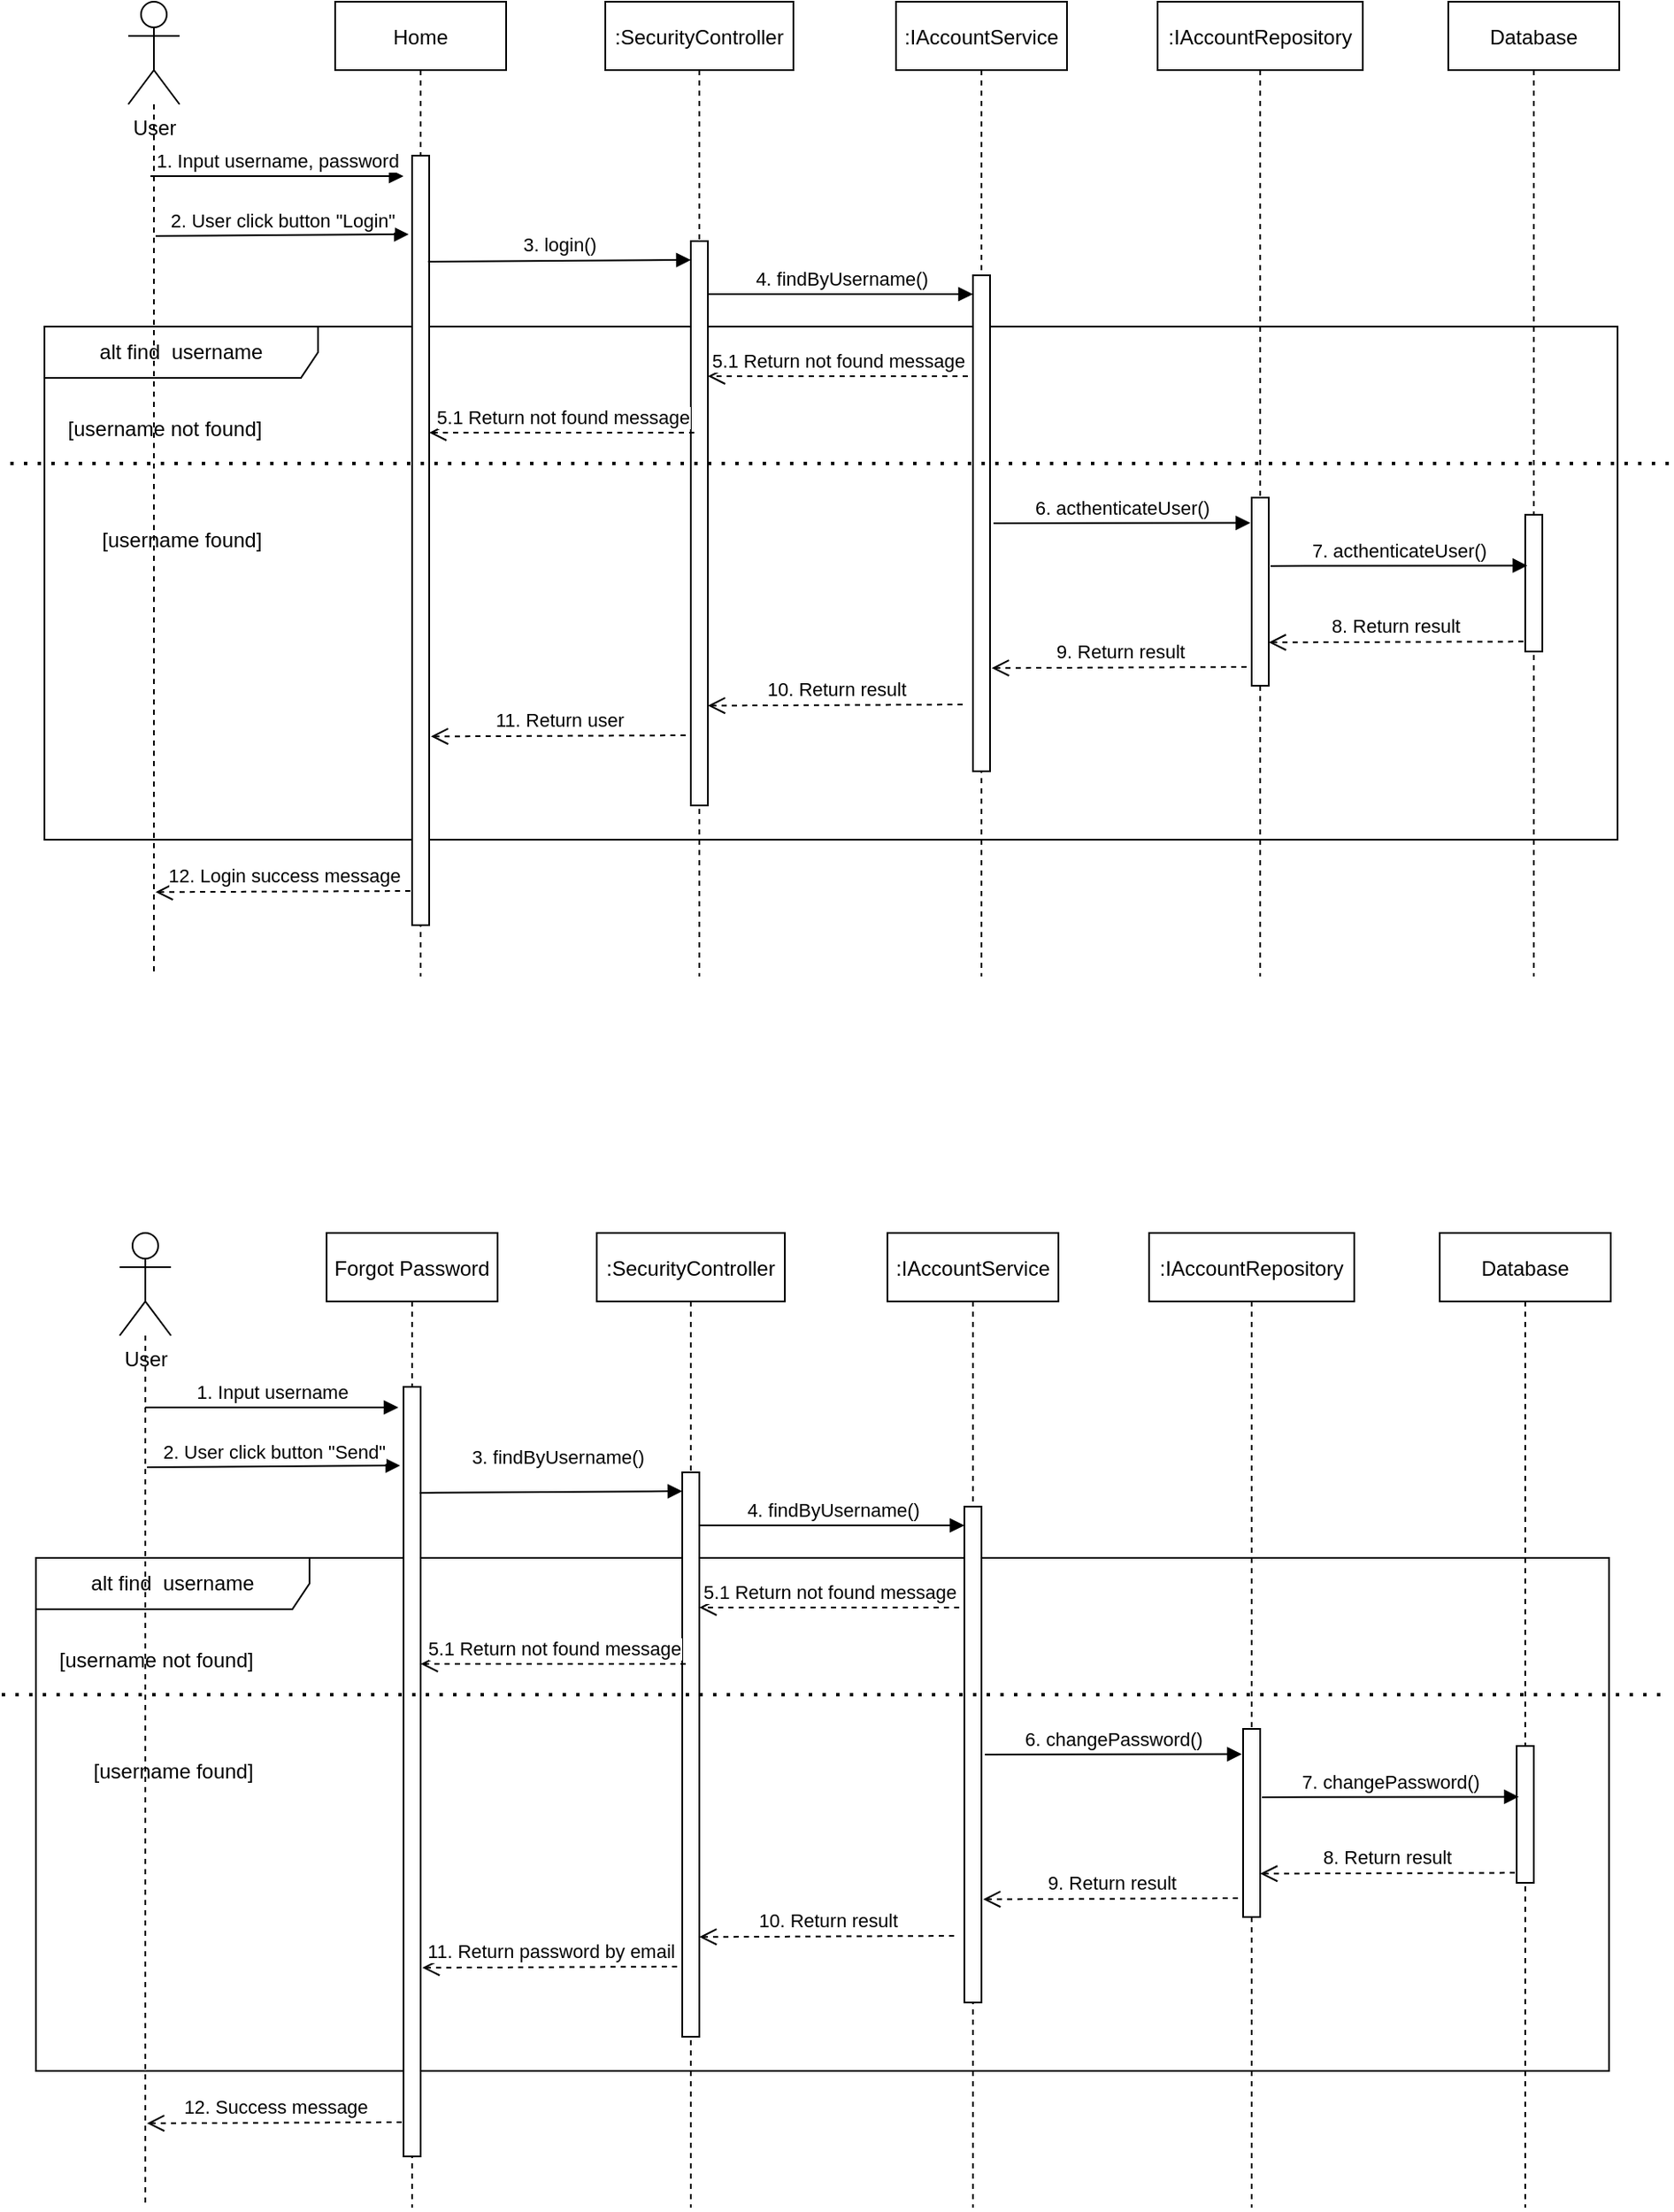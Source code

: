 <?xml version="1.0" encoding="UTF-8"?>
<mxfile version="21.1.1" type="google">
  <diagram name="Page-1" id="FHCfZy1MeIq5pKG4Iu_G">
    <mxGraphModel dx="1970" dy="427" grid="1" gridSize="10" guides="1" tooltips="1" connect="1" arrows="1" fold="1" page="1" pageScale="1" pageWidth="850" pageHeight="1100" math="0" shadow="0">
      <root>
        <mxCell id="0" />
        <mxCell id="1" parent="0" />
        <mxCell id="831_XIXvWHtuxNFQ7PUv-2" value="User" style="shape=umlActor;verticalLabelPosition=bottom;verticalAlign=top;html=1;" parent="1" vertex="1">
          <mxGeometry x="39" y="410" width="30" height="60" as="geometry" />
        </mxCell>
        <mxCell id="831_XIXvWHtuxNFQ7PUv-11" value="alt find&amp;nbsp; username" style="shape=umlFrame;whiteSpace=wrap;html=1;width=160;height=30;" parent="1" vertex="1">
          <mxGeometry x="-10" y="600" width="920" height="300" as="geometry" />
        </mxCell>
        <mxCell id="831_XIXvWHtuxNFQ7PUv-13" value="1. Input username, password" style="html=1;verticalAlign=bottom;endArrow=block;" parent="1" edge="1">
          <mxGeometry width="80" relative="1" as="geometry">
            <mxPoint x="52" y="512" as="sourcePoint" />
            <mxPoint x="200" y="512" as="targetPoint" />
          </mxGeometry>
        </mxCell>
        <mxCell id="831_XIXvWHtuxNFQ7PUv-19" value="[username not found]" style="text;html=1;align=center;verticalAlign=middle;resizable=0;points=[];autosize=1;strokeColor=none;fillColor=none;" parent="1" vertex="1">
          <mxGeometry x="-10" y="645" width="140" height="30" as="geometry" />
        </mxCell>
        <mxCell id="831_XIXvWHtuxNFQ7PUv-20" value="" style="endArrow=none;dashed=1;html=1;dashPattern=1 3;strokeWidth=2;rounded=0;" parent="1" edge="1">
          <mxGeometry width="50" height="50" relative="1" as="geometry">
            <mxPoint x="-30" y="680" as="sourcePoint" />
            <mxPoint x="940" y="680" as="targetPoint" />
          </mxGeometry>
        </mxCell>
        <mxCell id="H2UGSNoom49Nssu_zT9s-1" style="edgeStyle=orthogonalEdgeStyle;rounded=0;orthogonalLoop=1;jettySize=auto;html=1;dashed=1;endArrow=none;endFill=0;" parent="1" edge="1">
          <mxGeometry relative="1" as="geometry">
            <mxPoint x="54" y="980" as="targetPoint" />
            <Array as="points">
              <mxPoint x="54" y="550" />
              <mxPoint x="54" y="550" />
            </Array>
            <mxPoint x="54.034" y="470" as="sourcePoint" />
          </mxGeometry>
        </mxCell>
        <mxCell id="H2UGSNoom49Nssu_zT9s-3" value="Home" style="shape=umlLifeline;perimeter=lifelinePerimeter;container=1;collapsible=0;recursiveResize=0;rounded=0;shadow=0;strokeWidth=1;" parent="1" vertex="1">
          <mxGeometry x="160" y="410" width="100" height="570" as="geometry" />
        </mxCell>
        <mxCell id="H2UGSNoom49Nssu_zT9s-4" value="" style="html=1;points=[];perimeter=orthogonalPerimeter;" parent="H2UGSNoom49Nssu_zT9s-3" vertex="1">
          <mxGeometry x="45" y="90" width="10" height="450" as="geometry" />
        </mxCell>
        <mxCell id="H2UGSNoom49Nssu_zT9s-35" value="12. Login success message" style="html=1;verticalAlign=bottom;endArrow=open;dashed=1;endSize=8;exitX=-0.106;exitY=0.927;exitDx=0;exitDy=0;exitPerimeter=0;" parent="H2UGSNoom49Nssu_zT9s-3" edge="1">
          <mxGeometry relative="1" as="geometry">
            <mxPoint x="44" y="520" as="sourcePoint" />
            <mxPoint x="-105" y="520.66" as="targetPoint" />
          </mxGeometry>
        </mxCell>
        <mxCell id="H2UGSNoom49Nssu_zT9s-5" value=":SecurityController" style="shape=umlLifeline;perimeter=lifelinePerimeter;container=1;collapsible=0;recursiveResize=0;rounded=0;shadow=0;strokeWidth=1;" parent="1" vertex="1">
          <mxGeometry x="318" y="410" width="110" height="570" as="geometry" />
        </mxCell>
        <mxCell id="H2UGSNoom49Nssu_zT9s-6" value="" style="html=1;points=[];perimeter=orthogonalPerimeter;" parent="H2UGSNoom49Nssu_zT9s-5" vertex="1">
          <mxGeometry x="50" y="140" width="10" height="330" as="geometry" />
        </mxCell>
        <mxCell id="H2UGSNoom49Nssu_zT9s-19" value="3. login()" style="html=1;verticalAlign=bottom;endArrow=block;exitX=1.136;exitY=0.107;exitDx=0;exitDy=0;exitPerimeter=0;" parent="H2UGSNoom49Nssu_zT9s-5" edge="1">
          <mxGeometry width="80" relative="1" as="geometry">
            <mxPoint x="-103.64" y="151.99" as="sourcePoint" />
            <mxPoint x="50" y="151" as="targetPoint" />
          </mxGeometry>
        </mxCell>
        <mxCell id="H2UGSNoom49Nssu_zT9s-34" value="11. Return user" style="html=1;verticalAlign=bottom;endArrow=open;dashed=1;endSize=8;exitX=-0.106;exitY=0.927;exitDx=0;exitDy=0;exitPerimeter=0;" parent="H2UGSNoom49Nssu_zT9s-5" edge="1">
          <mxGeometry relative="1" as="geometry">
            <mxPoint x="47" y="429" as="sourcePoint" />
            <mxPoint x="-102" y="429.66" as="targetPoint" />
          </mxGeometry>
        </mxCell>
        <mxCell id="H2UGSNoom49Nssu_zT9s-7" value=":IAccountService" style="shape=umlLifeline;perimeter=lifelinePerimeter;container=1;collapsible=0;recursiveResize=0;rounded=0;shadow=0;strokeWidth=1;" parent="1" vertex="1">
          <mxGeometry x="488" y="410" width="100" height="570" as="geometry" />
        </mxCell>
        <mxCell id="H2UGSNoom49Nssu_zT9s-8" value="" style="html=1;points=[];perimeter=orthogonalPerimeter;" parent="H2UGSNoom49Nssu_zT9s-7" vertex="1">
          <mxGeometry x="45" y="160" width="10" height="290" as="geometry" />
        </mxCell>
        <mxCell id="H2UGSNoom49Nssu_zT9s-33" value="10. Return result" style="html=1;verticalAlign=bottom;endArrow=open;dashed=1;endSize=8;exitX=-0.106;exitY=0.927;exitDx=0;exitDy=0;exitPerimeter=0;" parent="H2UGSNoom49Nssu_zT9s-7" edge="1">
          <mxGeometry relative="1" as="geometry">
            <mxPoint x="39" y="411" as="sourcePoint" />
            <mxPoint x="-110" y="411.66" as="targetPoint" />
          </mxGeometry>
        </mxCell>
        <mxCell id="H2UGSNoom49Nssu_zT9s-9" value=":IAccountRepository" style="shape=umlLifeline;perimeter=lifelinePerimeter;container=1;collapsible=0;recursiveResize=0;rounded=0;shadow=0;strokeWidth=1;" parent="1" vertex="1">
          <mxGeometry x="641" y="410" width="120" height="570" as="geometry" />
        </mxCell>
        <mxCell id="H2UGSNoom49Nssu_zT9s-10" value="" style="html=1;points=[];perimeter=orthogonalPerimeter;" parent="H2UGSNoom49Nssu_zT9s-9" vertex="1">
          <mxGeometry x="55" y="290" width="10" height="110" as="geometry" />
        </mxCell>
        <mxCell id="H2UGSNoom49Nssu_zT9s-14" value="8. Return result" style="html=1;verticalAlign=bottom;endArrow=open;dashed=1;endSize=8;exitX=-0.106;exitY=0.927;exitDx=0;exitDy=0;exitPerimeter=0;" parent="H2UGSNoom49Nssu_zT9s-9" source="H2UGSNoom49Nssu_zT9s-12" edge="1">
          <mxGeometry relative="1" as="geometry">
            <mxPoint x="145" y="374.66" as="sourcePoint" />
            <mxPoint x="65" y="374.66" as="targetPoint" />
          </mxGeometry>
        </mxCell>
        <mxCell id="H2UGSNoom49Nssu_zT9s-11" value="Database" style="shape=umlLifeline;perimeter=lifelinePerimeter;container=1;collapsible=0;recursiveResize=0;rounded=0;shadow=0;strokeWidth=1;" parent="1" vertex="1">
          <mxGeometry x="811" y="410" width="100" height="570" as="geometry" />
        </mxCell>
        <mxCell id="H2UGSNoom49Nssu_zT9s-12" value="" style="html=1;points=[];perimeter=orthogonalPerimeter;" parent="H2UGSNoom49Nssu_zT9s-11" vertex="1">
          <mxGeometry x="45" y="300" width="10" height="80" as="geometry" />
        </mxCell>
        <mxCell id="H2UGSNoom49Nssu_zT9s-20" value="4. findByUsername()" style="html=1;verticalAlign=bottom;endArrow=block;" parent="1" edge="1">
          <mxGeometry width="80" relative="1" as="geometry">
            <mxPoint x="378" y="581" as="sourcePoint" />
            <mxPoint x="533" y="581" as="targetPoint" />
          </mxGeometry>
        </mxCell>
        <mxCell id="H2UGSNoom49Nssu_zT9s-21" value="2. User click button &quot;Login&quot;" style="html=1;verticalAlign=bottom;endArrow=block;" parent="1" edge="1">
          <mxGeometry width="80" relative="1" as="geometry">
            <mxPoint x="55" y="547" as="sourcePoint" />
            <mxPoint x="203" y="546" as="targetPoint" />
          </mxGeometry>
        </mxCell>
        <mxCell id="H2UGSNoom49Nssu_zT9s-22" value="5.1 Return not found message" style="html=1;verticalAlign=bottom;endArrow=open;dashed=1;endSize=8;" parent="1" edge="1">
          <mxGeometry relative="1" as="geometry">
            <mxPoint x="530" y="629" as="sourcePoint" />
            <mxPoint x="378" y="629" as="targetPoint" />
          </mxGeometry>
        </mxCell>
        <mxCell id="H2UGSNoom49Nssu_zT9s-23" value="5.1 Return not found message" style="html=1;verticalAlign=bottom;endArrow=open;dashed=1;endSize=8;" parent="1" edge="1">
          <mxGeometry relative="1" as="geometry">
            <mxPoint x="370" y="662" as="sourcePoint" />
            <mxPoint x="215" y="662" as="targetPoint" />
          </mxGeometry>
        </mxCell>
        <mxCell id="H2UGSNoom49Nssu_zT9s-25" value="" style="endArrow=none;dashed=1;html=1;dashPattern=1 3;strokeWidth=2;rounded=0;" parent="1" edge="1">
          <mxGeometry width="50" height="50" relative="1" as="geometry">
            <mxPoint x="-30" y="680" as="sourcePoint" />
            <mxPoint x="940" y="680" as="targetPoint" />
          </mxGeometry>
        </mxCell>
        <mxCell id="H2UGSNoom49Nssu_zT9s-26" value="[username found]" style="text;html=1;align=center;verticalAlign=middle;resizable=0;points=[];autosize=1;strokeColor=none;fillColor=none;" parent="1" vertex="1">
          <mxGeometry x="10" y="710" width="120" height="30" as="geometry" />
        </mxCell>
        <mxCell id="H2UGSNoom49Nssu_zT9s-27" value="6. acthenticateUser()" style="html=1;verticalAlign=bottom;endArrow=block;entryX=0.772;entryY=0.499;entryDx=0;entryDy=0;entryPerimeter=0;" parent="1" edge="1">
          <mxGeometry x="-0.003" width="80" relative="1" as="geometry">
            <mxPoint x="545" y="715" as="sourcePoint" />
            <mxPoint x="695.24" y="714.77" as="targetPoint" />
            <mxPoint as="offset" />
          </mxGeometry>
        </mxCell>
        <mxCell id="H2UGSNoom49Nssu_zT9s-28" value="7. acthenticateUser()" style="html=1;verticalAlign=bottom;endArrow=block;entryX=0.772;entryY=0.499;entryDx=0;entryDy=0;entryPerimeter=0;" parent="1" edge="1">
          <mxGeometry x="-0.003" width="80" relative="1" as="geometry">
            <mxPoint x="707" y="739.94" as="sourcePoint" />
            <mxPoint x="857.24" y="739.71" as="targetPoint" />
            <mxPoint as="offset" />
          </mxGeometry>
        </mxCell>
        <mxCell id="H2UGSNoom49Nssu_zT9s-32" value="9. Return result" style="html=1;verticalAlign=bottom;endArrow=open;dashed=1;endSize=8;exitX=-0.106;exitY=0.927;exitDx=0;exitDy=0;exitPerimeter=0;" parent="1" edge="1">
          <mxGeometry relative="1" as="geometry">
            <mxPoint x="693" y="799" as="sourcePoint" />
            <mxPoint x="544" y="799.66" as="targetPoint" />
          </mxGeometry>
        </mxCell>
        <mxCell id="vyNXX40Jlp6SaMgfSdCf-1" value="User" style="shape=umlActor;verticalLabelPosition=bottom;verticalAlign=top;html=1;" parent="1" vertex="1">
          <mxGeometry x="34" y="1130" width="30" height="60" as="geometry" />
        </mxCell>
        <mxCell id="vyNXX40Jlp6SaMgfSdCf-2" value="alt find&amp;nbsp; username" style="shape=umlFrame;whiteSpace=wrap;html=1;width=160;height=30;" parent="1" vertex="1">
          <mxGeometry x="-15" y="1320" width="920" height="300" as="geometry" />
        </mxCell>
        <mxCell id="vyNXX40Jlp6SaMgfSdCf-3" value="1. Input username" style="html=1;verticalAlign=bottom;endArrow=block;" parent="1" edge="1">
          <mxGeometry width="80" relative="1" as="geometry">
            <mxPoint x="49" y="1232" as="sourcePoint" />
            <mxPoint x="197" y="1232" as="targetPoint" />
          </mxGeometry>
        </mxCell>
        <mxCell id="vyNXX40Jlp6SaMgfSdCf-4" value="[username not found]" style="text;html=1;align=center;verticalAlign=middle;resizable=0;points=[];autosize=1;strokeColor=none;fillColor=none;" parent="1" vertex="1">
          <mxGeometry x="-15" y="1365" width="140" height="30" as="geometry" />
        </mxCell>
        <mxCell id="vyNXX40Jlp6SaMgfSdCf-5" value="" style="endArrow=none;dashed=1;html=1;dashPattern=1 3;strokeWidth=2;rounded=0;" parent="1" edge="1">
          <mxGeometry width="50" height="50" relative="1" as="geometry">
            <mxPoint x="-35" y="1400" as="sourcePoint" />
            <mxPoint x="935" y="1400" as="targetPoint" />
          </mxGeometry>
        </mxCell>
        <mxCell id="vyNXX40Jlp6SaMgfSdCf-6" style="edgeStyle=orthogonalEdgeStyle;rounded=0;orthogonalLoop=1;jettySize=auto;html=1;dashed=1;endArrow=none;endFill=0;" parent="1" edge="1">
          <mxGeometry relative="1" as="geometry">
            <mxPoint x="49" y="1700" as="targetPoint" />
            <Array as="points">
              <mxPoint x="49" y="1270" />
              <mxPoint x="49" y="1270" />
            </Array>
            <mxPoint x="49.034" y="1190" as="sourcePoint" />
          </mxGeometry>
        </mxCell>
        <mxCell id="vyNXX40Jlp6SaMgfSdCf-7" value="Forgot Password" style="shape=umlLifeline;perimeter=lifelinePerimeter;container=1;collapsible=0;recursiveResize=0;rounded=0;shadow=0;strokeWidth=1;" parent="1" vertex="1">
          <mxGeometry x="155" y="1130" width="100" height="570" as="geometry" />
        </mxCell>
        <mxCell id="vyNXX40Jlp6SaMgfSdCf-8" value="" style="html=1;points=[];perimeter=orthogonalPerimeter;" parent="vyNXX40Jlp6SaMgfSdCf-7" vertex="1">
          <mxGeometry x="45" y="90" width="10" height="450" as="geometry" />
        </mxCell>
        <mxCell id="vyNXX40Jlp6SaMgfSdCf-9" value="12. Success message" style="html=1;verticalAlign=bottom;endArrow=open;dashed=1;endSize=8;exitX=-0.106;exitY=0.927;exitDx=0;exitDy=0;exitPerimeter=0;" parent="vyNXX40Jlp6SaMgfSdCf-7" edge="1">
          <mxGeometry relative="1" as="geometry">
            <mxPoint x="44" y="520" as="sourcePoint" />
            <mxPoint x="-105" y="520.66" as="targetPoint" />
          </mxGeometry>
        </mxCell>
        <mxCell id="vyNXX40Jlp6SaMgfSdCf-10" value=":SecurityController" style="shape=umlLifeline;perimeter=lifelinePerimeter;container=1;collapsible=0;recursiveResize=0;rounded=0;shadow=0;strokeWidth=1;" parent="1" vertex="1">
          <mxGeometry x="313" y="1130" width="110" height="570" as="geometry" />
        </mxCell>
        <mxCell id="vyNXX40Jlp6SaMgfSdCf-11" value="" style="html=1;points=[];perimeter=orthogonalPerimeter;" parent="vyNXX40Jlp6SaMgfSdCf-10" vertex="1">
          <mxGeometry x="50" y="140" width="10" height="330" as="geometry" />
        </mxCell>
        <mxCell id="vyNXX40Jlp6SaMgfSdCf-12" value="3. findByUsername()" style="html=1;verticalAlign=bottom;endArrow=block;exitX=1.136;exitY=0.107;exitDx=0;exitDy=0;exitPerimeter=0;" parent="vyNXX40Jlp6SaMgfSdCf-10" edge="1">
          <mxGeometry x="0.051" y="11" width="80" relative="1" as="geometry">
            <mxPoint x="-103.64" y="151.99" as="sourcePoint" />
            <mxPoint x="50" y="151" as="targetPoint" />
            <mxPoint as="offset" />
          </mxGeometry>
        </mxCell>
        <mxCell id="vyNXX40Jlp6SaMgfSdCf-13" value="11. Return password by email" style="html=1;verticalAlign=bottom;endArrow=open;dashed=1;endSize=8;exitX=-0.106;exitY=0.927;exitDx=0;exitDy=0;exitPerimeter=0;" parent="vyNXX40Jlp6SaMgfSdCf-10" edge="1">
          <mxGeometry relative="1" as="geometry">
            <mxPoint x="47" y="429" as="sourcePoint" />
            <mxPoint x="-102" y="429.66" as="targetPoint" />
          </mxGeometry>
        </mxCell>
        <mxCell id="vyNXX40Jlp6SaMgfSdCf-14" value=":IAccountService" style="shape=umlLifeline;perimeter=lifelinePerimeter;container=1;collapsible=0;recursiveResize=0;rounded=0;shadow=0;strokeWidth=1;" parent="1" vertex="1">
          <mxGeometry x="483" y="1130" width="100" height="570" as="geometry" />
        </mxCell>
        <mxCell id="vyNXX40Jlp6SaMgfSdCf-15" value="" style="html=1;points=[];perimeter=orthogonalPerimeter;" parent="vyNXX40Jlp6SaMgfSdCf-14" vertex="1">
          <mxGeometry x="45" y="160" width="10" height="290" as="geometry" />
        </mxCell>
        <mxCell id="vyNXX40Jlp6SaMgfSdCf-16" value="10. Return result" style="html=1;verticalAlign=bottom;endArrow=open;dashed=1;endSize=8;exitX=-0.106;exitY=0.927;exitDx=0;exitDy=0;exitPerimeter=0;" parent="vyNXX40Jlp6SaMgfSdCf-14" edge="1">
          <mxGeometry relative="1" as="geometry">
            <mxPoint x="39" y="411" as="sourcePoint" />
            <mxPoint x="-110" y="411.66" as="targetPoint" />
          </mxGeometry>
        </mxCell>
        <mxCell id="vyNXX40Jlp6SaMgfSdCf-17" value=":IAccountRepository" style="shape=umlLifeline;perimeter=lifelinePerimeter;container=1;collapsible=0;recursiveResize=0;rounded=0;shadow=0;strokeWidth=1;" parent="1" vertex="1">
          <mxGeometry x="636" y="1130" width="120" height="570" as="geometry" />
        </mxCell>
        <mxCell id="vyNXX40Jlp6SaMgfSdCf-18" value="" style="html=1;points=[];perimeter=orthogonalPerimeter;" parent="vyNXX40Jlp6SaMgfSdCf-17" vertex="1">
          <mxGeometry x="55" y="290" width="10" height="110" as="geometry" />
        </mxCell>
        <mxCell id="vyNXX40Jlp6SaMgfSdCf-19" value="8. Return result" style="html=1;verticalAlign=bottom;endArrow=open;dashed=1;endSize=8;exitX=-0.106;exitY=0.927;exitDx=0;exitDy=0;exitPerimeter=0;" parent="vyNXX40Jlp6SaMgfSdCf-17" source="vyNXX40Jlp6SaMgfSdCf-21" edge="1">
          <mxGeometry relative="1" as="geometry">
            <mxPoint x="145" y="374.66" as="sourcePoint" />
            <mxPoint x="65" y="374.66" as="targetPoint" />
          </mxGeometry>
        </mxCell>
        <mxCell id="vyNXX40Jlp6SaMgfSdCf-20" value="Database" style="shape=umlLifeline;perimeter=lifelinePerimeter;container=1;collapsible=0;recursiveResize=0;rounded=0;shadow=0;strokeWidth=1;" parent="1" vertex="1">
          <mxGeometry x="806" y="1130" width="100" height="570" as="geometry" />
        </mxCell>
        <mxCell id="vyNXX40Jlp6SaMgfSdCf-21" value="" style="html=1;points=[];perimeter=orthogonalPerimeter;" parent="vyNXX40Jlp6SaMgfSdCf-20" vertex="1">
          <mxGeometry x="45" y="300" width="10" height="80" as="geometry" />
        </mxCell>
        <mxCell id="vyNXX40Jlp6SaMgfSdCf-22" value="4. findByUsername()" style="html=1;verticalAlign=bottom;endArrow=block;" parent="1" edge="1">
          <mxGeometry width="80" relative="1" as="geometry">
            <mxPoint x="373" y="1301" as="sourcePoint" />
            <mxPoint x="528" y="1301" as="targetPoint" />
          </mxGeometry>
        </mxCell>
        <mxCell id="vyNXX40Jlp6SaMgfSdCf-23" value="2. User click button &quot;Send&quot;" style="html=1;verticalAlign=bottom;endArrow=block;" parent="1" edge="1">
          <mxGeometry width="80" relative="1" as="geometry">
            <mxPoint x="50" y="1267" as="sourcePoint" />
            <mxPoint x="198" y="1266" as="targetPoint" />
          </mxGeometry>
        </mxCell>
        <mxCell id="vyNXX40Jlp6SaMgfSdCf-24" value="5.1 Return not found message" style="html=1;verticalAlign=bottom;endArrow=open;dashed=1;endSize=8;" parent="1" edge="1">
          <mxGeometry relative="1" as="geometry">
            <mxPoint x="525" y="1349" as="sourcePoint" />
            <mxPoint x="373" y="1349" as="targetPoint" />
          </mxGeometry>
        </mxCell>
        <mxCell id="vyNXX40Jlp6SaMgfSdCf-25" value="5.1 Return not found message" style="html=1;verticalAlign=bottom;endArrow=open;dashed=1;endSize=8;" parent="1" edge="1">
          <mxGeometry relative="1" as="geometry">
            <mxPoint x="365" y="1382" as="sourcePoint" />
            <mxPoint x="210" y="1382" as="targetPoint" />
          </mxGeometry>
        </mxCell>
        <mxCell id="vyNXX40Jlp6SaMgfSdCf-26" value="" style="endArrow=none;dashed=1;html=1;dashPattern=1 3;strokeWidth=2;rounded=0;" parent="1" edge="1">
          <mxGeometry width="50" height="50" relative="1" as="geometry">
            <mxPoint x="-35" y="1400" as="sourcePoint" />
            <mxPoint x="935" y="1400" as="targetPoint" />
          </mxGeometry>
        </mxCell>
        <mxCell id="vyNXX40Jlp6SaMgfSdCf-27" value="[username found]" style="text;html=1;align=center;verticalAlign=middle;resizable=0;points=[];autosize=1;strokeColor=none;fillColor=none;" parent="1" vertex="1">
          <mxGeometry x="5" y="1430" width="120" height="30" as="geometry" />
        </mxCell>
        <mxCell id="vyNXX40Jlp6SaMgfSdCf-28" value="6.&amp;nbsp;changePassword()" style="html=1;verticalAlign=bottom;endArrow=block;entryX=0.772;entryY=0.499;entryDx=0;entryDy=0;entryPerimeter=0;" parent="1" edge="1">
          <mxGeometry x="-0.003" width="80" relative="1" as="geometry">
            <mxPoint x="540" y="1435" as="sourcePoint" />
            <mxPoint x="690.24" y="1434.77" as="targetPoint" />
            <mxPoint as="offset" />
          </mxGeometry>
        </mxCell>
        <mxCell id="vyNXX40Jlp6SaMgfSdCf-29" value="7.&amp;nbsp;changePassword()" style="html=1;verticalAlign=bottom;endArrow=block;entryX=0.772;entryY=0.499;entryDx=0;entryDy=0;entryPerimeter=0;" parent="1" edge="1">
          <mxGeometry x="-0.003" width="80" relative="1" as="geometry">
            <mxPoint x="702" y="1459.94" as="sourcePoint" />
            <mxPoint x="852.24" y="1459.71" as="targetPoint" />
            <mxPoint as="offset" />
          </mxGeometry>
        </mxCell>
        <mxCell id="vyNXX40Jlp6SaMgfSdCf-30" value="9. Return result" style="html=1;verticalAlign=bottom;endArrow=open;dashed=1;endSize=8;exitX=-0.106;exitY=0.927;exitDx=0;exitDy=0;exitPerimeter=0;" parent="1" edge="1">
          <mxGeometry relative="1" as="geometry">
            <mxPoint x="688" y="1519" as="sourcePoint" />
            <mxPoint x="539" y="1519.66" as="targetPoint" />
          </mxGeometry>
        </mxCell>
      </root>
    </mxGraphModel>
  </diagram>
</mxfile>
